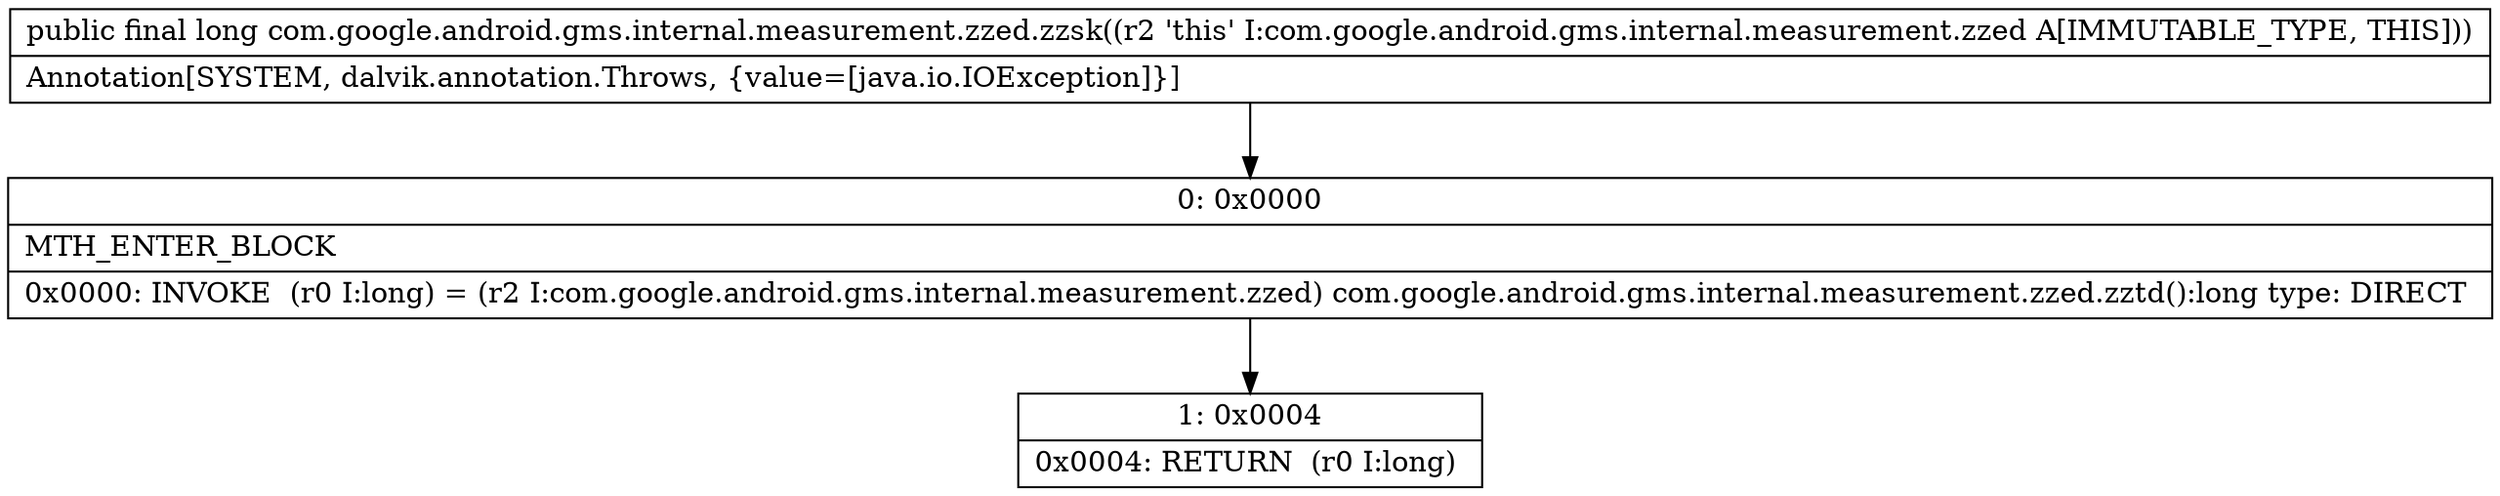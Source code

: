 digraph "CFG forcom.google.android.gms.internal.measurement.zzed.zzsk()J" {
Node_0 [shape=record,label="{0\:\ 0x0000|MTH_ENTER_BLOCK\l|0x0000: INVOKE  (r0 I:long) = (r2 I:com.google.android.gms.internal.measurement.zzed) com.google.android.gms.internal.measurement.zzed.zztd():long type: DIRECT \l}"];
Node_1 [shape=record,label="{1\:\ 0x0004|0x0004: RETURN  (r0 I:long) \l}"];
MethodNode[shape=record,label="{public final long com.google.android.gms.internal.measurement.zzed.zzsk((r2 'this' I:com.google.android.gms.internal.measurement.zzed A[IMMUTABLE_TYPE, THIS]))  | Annotation[SYSTEM, dalvik.annotation.Throws, \{value=[java.io.IOException]\}]\l}"];
MethodNode -> Node_0;
Node_0 -> Node_1;
}

